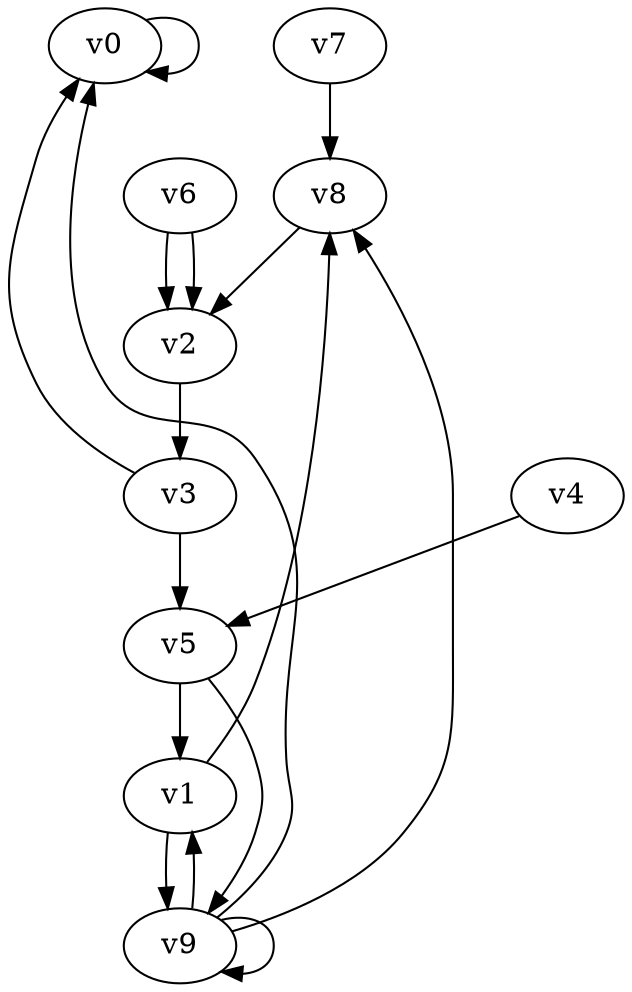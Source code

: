 // Benchmark game 4 - 10 vertices
digraph G {
    v0 [name="v0", player=0, target=1];
    v1 [name="v1", player=0];
    v2 [name="v2", player=0];
    v3 [name="v3", player=0];
    v4 [name="v4", player=0];
    v5 [name="v5", player=0];
    v6 [name="v6", player=1];
    v7 [name="v7", player=1];
    v8 [name="v8", player=1];
    v9 [name="v9", player=0];

    v0 -> v0 [constraint="(time % 3 == 1) || (time % 4 == 2)"];
    v1 -> v8 [constraint="time % 5 == 1"];
    v2 -> v3;
    v3 -> v0 [constraint="time % 6 == 0"];
    v4 -> v5;
    v5 -> v9 [constraint="time == 16"];
    v6 -> v2;
    v7 -> v8;
    v8 -> v2;
    v9 -> v1 [constraint="time % 3 == 1"];
    v1 -> v9;
    v9 -> v0 [constraint="time % 5 == 4"];
    v9 -> v8 [constraint="time == 8"];
    v3 -> v5;
    v6 -> v2 [constraint="time % 4 == 3"];
    v5 -> v1;
    v9 -> v9 [constraint="(time % 2 == 1) || (time % 3 == 1)"];
}
